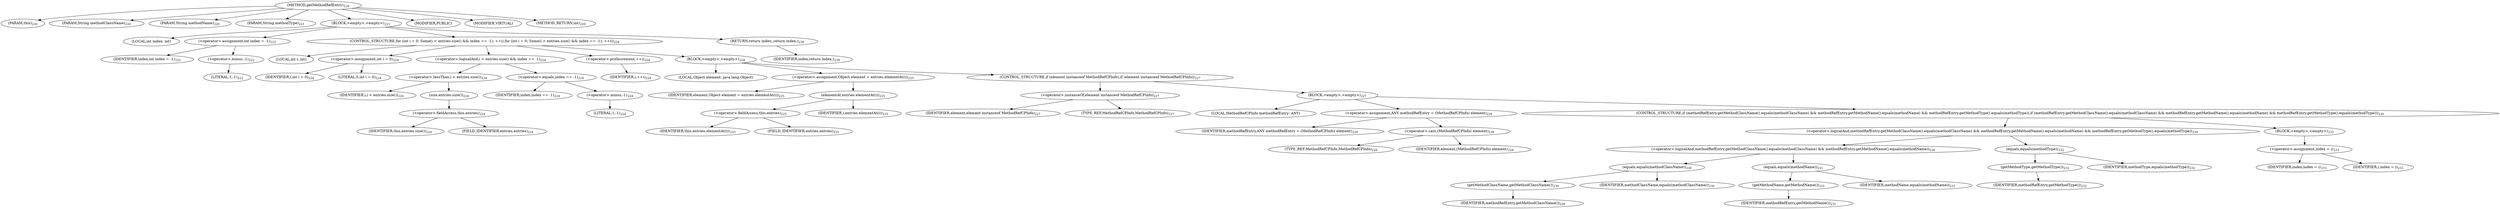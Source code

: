 digraph "getMethodRefEntry" {  
"390" [label = <(METHOD,getMethodRefEntry)<SUB>220</SUB>> ]
"391" [label = <(PARAM,this)<SUB>220</SUB>> ]
"392" [label = <(PARAM,String methodClassName)<SUB>220</SUB>> ]
"393" [label = <(PARAM,String methodName)<SUB>220</SUB>> ]
"394" [label = <(PARAM,String methodType)<SUB>221</SUB>> ]
"395" [label = <(BLOCK,&lt;empty&gt;,&lt;empty&gt;)<SUB>221</SUB>> ]
"396" [label = <(LOCAL,int index: int)> ]
"397" [label = <(&lt;operator&gt;.assignment,int index = -1)<SUB>222</SUB>> ]
"398" [label = <(IDENTIFIER,index,int index = -1)<SUB>222</SUB>> ]
"399" [label = <(&lt;operator&gt;.minus,-1)<SUB>222</SUB>> ]
"400" [label = <(LITERAL,1,-1)<SUB>222</SUB>> ]
"401" [label = <(CONTROL_STRUCTURE,for (int i = 0; Some(i &lt; entries.size() &amp;&amp; index == -1); ++i),for (int i = 0; Some(i &lt; entries.size() &amp;&amp; index == -1); ++i))<SUB>224</SUB>> ]
"402" [label = <(LOCAL,int i: int)> ]
"403" [label = <(&lt;operator&gt;.assignment,int i = 0)<SUB>224</SUB>> ]
"404" [label = <(IDENTIFIER,i,int i = 0)<SUB>224</SUB>> ]
"405" [label = <(LITERAL,0,int i = 0)<SUB>224</SUB>> ]
"406" [label = <(&lt;operator&gt;.logicalAnd,i &lt; entries.size() &amp;&amp; index == -1)<SUB>224</SUB>> ]
"407" [label = <(&lt;operator&gt;.lessThan,i &lt; entries.size())<SUB>224</SUB>> ]
"408" [label = <(IDENTIFIER,i,i &lt; entries.size())<SUB>224</SUB>> ]
"409" [label = <(size,entries.size())<SUB>224</SUB>> ]
"410" [label = <(&lt;operator&gt;.fieldAccess,this.entries)<SUB>224</SUB>> ]
"411" [label = <(IDENTIFIER,this,entries.size())<SUB>224</SUB>> ]
"412" [label = <(FIELD_IDENTIFIER,entries,entries)<SUB>224</SUB>> ]
"413" [label = <(&lt;operator&gt;.equals,index == -1)<SUB>224</SUB>> ]
"414" [label = <(IDENTIFIER,index,index == -1)<SUB>224</SUB>> ]
"415" [label = <(&lt;operator&gt;.minus,-1)<SUB>224</SUB>> ]
"416" [label = <(LITERAL,1,-1)<SUB>224</SUB>> ]
"417" [label = <(&lt;operator&gt;.preIncrement,++i)<SUB>224</SUB>> ]
"418" [label = <(IDENTIFIER,i,++i)<SUB>224</SUB>> ]
"419" [label = <(BLOCK,&lt;empty&gt;,&lt;empty&gt;)<SUB>224</SUB>> ]
"420" [label = <(LOCAL,Object element: java.lang.Object)> ]
"421" [label = <(&lt;operator&gt;.assignment,Object element = entries.elementAt(i))<SUB>225</SUB>> ]
"422" [label = <(IDENTIFIER,element,Object element = entries.elementAt(i))<SUB>225</SUB>> ]
"423" [label = <(elementAt,entries.elementAt(i))<SUB>225</SUB>> ]
"424" [label = <(&lt;operator&gt;.fieldAccess,this.entries)<SUB>225</SUB>> ]
"425" [label = <(IDENTIFIER,this,entries.elementAt(i))<SUB>225</SUB>> ]
"426" [label = <(FIELD_IDENTIFIER,entries,entries)<SUB>225</SUB>> ]
"427" [label = <(IDENTIFIER,i,entries.elementAt(i))<SUB>225</SUB>> ]
"428" [label = <(CONTROL_STRUCTURE,if (element instanceof MethodRefCPInfo),if (element instanceof MethodRefCPInfo))<SUB>227</SUB>> ]
"429" [label = <(&lt;operator&gt;.instanceOf,element instanceof MethodRefCPInfo)<SUB>227</SUB>> ]
"430" [label = <(IDENTIFIER,element,element instanceof MethodRefCPInfo)<SUB>227</SUB>> ]
"431" [label = <(TYPE_REF,MethodRefCPInfo,MethodRefCPInfo)<SUB>227</SUB>> ]
"432" [label = <(BLOCK,&lt;empty&gt;,&lt;empty&gt;)<SUB>227</SUB>> ]
"433" [label = <(LOCAL,MethodRefCPInfo methodRefEntry: ANY)> ]
"434" [label = <(&lt;operator&gt;.assignment,ANY methodRefEntry = (MethodRefCPInfo) element)<SUB>228</SUB>> ]
"435" [label = <(IDENTIFIER,methodRefEntry,ANY methodRefEntry = (MethodRefCPInfo) element)<SUB>228</SUB>> ]
"436" [label = <(&lt;operator&gt;.cast,(MethodRefCPInfo) element)<SUB>228</SUB>> ]
"437" [label = <(TYPE_REF,MethodRefCPInfo,MethodRefCPInfo)<SUB>228</SUB>> ]
"438" [label = <(IDENTIFIER,element,(MethodRefCPInfo) element)<SUB>228</SUB>> ]
"439" [label = <(CONTROL_STRUCTURE,if (methodRefEntry.getMethodClassName().equals(methodClassName) &amp;&amp; methodRefEntry.getMethodName().equals(methodName) &amp;&amp; methodRefEntry.getMethodType().equals(methodType)),if (methodRefEntry.getMethodClassName().equals(methodClassName) &amp;&amp; methodRefEntry.getMethodName().equals(methodName) &amp;&amp; methodRefEntry.getMethodType().equals(methodType)))<SUB>230</SUB>> ]
"440" [label = <(&lt;operator&gt;.logicalAnd,methodRefEntry.getMethodClassName().equals(methodClassName) &amp;&amp; methodRefEntry.getMethodName().equals(methodName) &amp;&amp; methodRefEntry.getMethodType().equals(methodType))<SUB>230</SUB>> ]
"441" [label = <(&lt;operator&gt;.logicalAnd,methodRefEntry.getMethodClassName().equals(methodClassName) &amp;&amp; methodRefEntry.getMethodName().equals(methodName))<SUB>230</SUB>> ]
"442" [label = <(equals,equals(methodClassName))<SUB>230</SUB>> ]
"443" [label = <(getMethodClassName,getMethodClassName())<SUB>230</SUB>> ]
"444" [label = <(IDENTIFIER,methodRefEntry,getMethodClassName())<SUB>230</SUB>> ]
"445" [label = <(IDENTIFIER,methodClassName,equals(methodClassName))<SUB>230</SUB>> ]
"446" [label = <(equals,equals(methodName))<SUB>231</SUB>> ]
"447" [label = <(getMethodName,getMethodName())<SUB>231</SUB>> ]
"448" [label = <(IDENTIFIER,methodRefEntry,getMethodName())<SUB>231</SUB>> ]
"449" [label = <(IDENTIFIER,methodName,equals(methodName))<SUB>231</SUB>> ]
"450" [label = <(equals,equals(methodType))<SUB>232</SUB>> ]
"451" [label = <(getMethodType,getMethodType())<SUB>232</SUB>> ]
"452" [label = <(IDENTIFIER,methodRefEntry,getMethodType())<SUB>232</SUB>> ]
"453" [label = <(IDENTIFIER,methodType,equals(methodType))<SUB>232</SUB>> ]
"454" [label = <(BLOCK,&lt;empty&gt;,&lt;empty&gt;)<SUB>232</SUB>> ]
"455" [label = <(&lt;operator&gt;.assignment,index = i)<SUB>233</SUB>> ]
"456" [label = <(IDENTIFIER,index,index = i)<SUB>233</SUB>> ]
"457" [label = <(IDENTIFIER,i,index = i)<SUB>233</SUB>> ]
"458" [label = <(RETURN,return index;,return index;)<SUB>238</SUB>> ]
"459" [label = <(IDENTIFIER,index,return index;)<SUB>238</SUB>> ]
"460" [label = <(MODIFIER,PUBLIC)> ]
"461" [label = <(MODIFIER,VIRTUAL)> ]
"462" [label = <(METHOD_RETURN,int)<SUB>220</SUB>> ]
  "390" -> "391" 
  "390" -> "392" 
  "390" -> "393" 
  "390" -> "394" 
  "390" -> "395" 
  "390" -> "460" 
  "390" -> "461" 
  "390" -> "462" 
  "395" -> "396" 
  "395" -> "397" 
  "395" -> "401" 
  "395" -> "458" 
  "397" -> "398" 
  "397" -> "399" 
  "399" -> "400" 
  "401" -> "402" 
  "401" -> "403" 
  "401" -> "406" 
  "401" -> "417" 
  "401" -> "419" 
  "403" -> "404" 
  "403" -> "405" 
  "406" -> "407" 
  "406" -> "413" 
  "407" -> "408" 
  "407" -> "409" 
  "409" -> "410" 
  "410" -> "411" 
  "410" -> "412" 
  "413" -> "414" 
  "413" -> "415" 
  "415" -> "416" 
  "417" -> "418" 
  "419" -> "420" 
  "419" -> "421" 
  "419" -> "428" 
  "421" -> "422" 
  "421" -> "423" 
  "423" -> "424" 
  "423" -> "427" 
  "424" -> "425" 
  "424" -> "426" 
  "428" -> "429" 
  "428" -> "432" 
  "429" -> "430" 
  "429" -> "431" 
  "432" -> "433" 
  "432" -> "434" 
  "432" -> "439" 
  "434" -> "435" 
  "434" -> "436" 
  "436" -> "437" 
  "436" -> "438" 
  "439" -> "440" 
  "439" -> "454" 
  "440" -> "441" 
  "440" -> "450" 
  "441" -> "442" 
  "441" -> "446" 
  "442" -> "443" 
  "442" -> "445" 
  "443" -> "444" 
  "446" -> "447" 
  "446" -> "449" 
  "447" -> "448" 
  "450" -> "451" 
  "450" -> "453" 
  "451" -> "452" 
  "454" -> "455" 
  "455" -> "456" 
  "455" -> "457" 
  "458" -> "459" 
}
